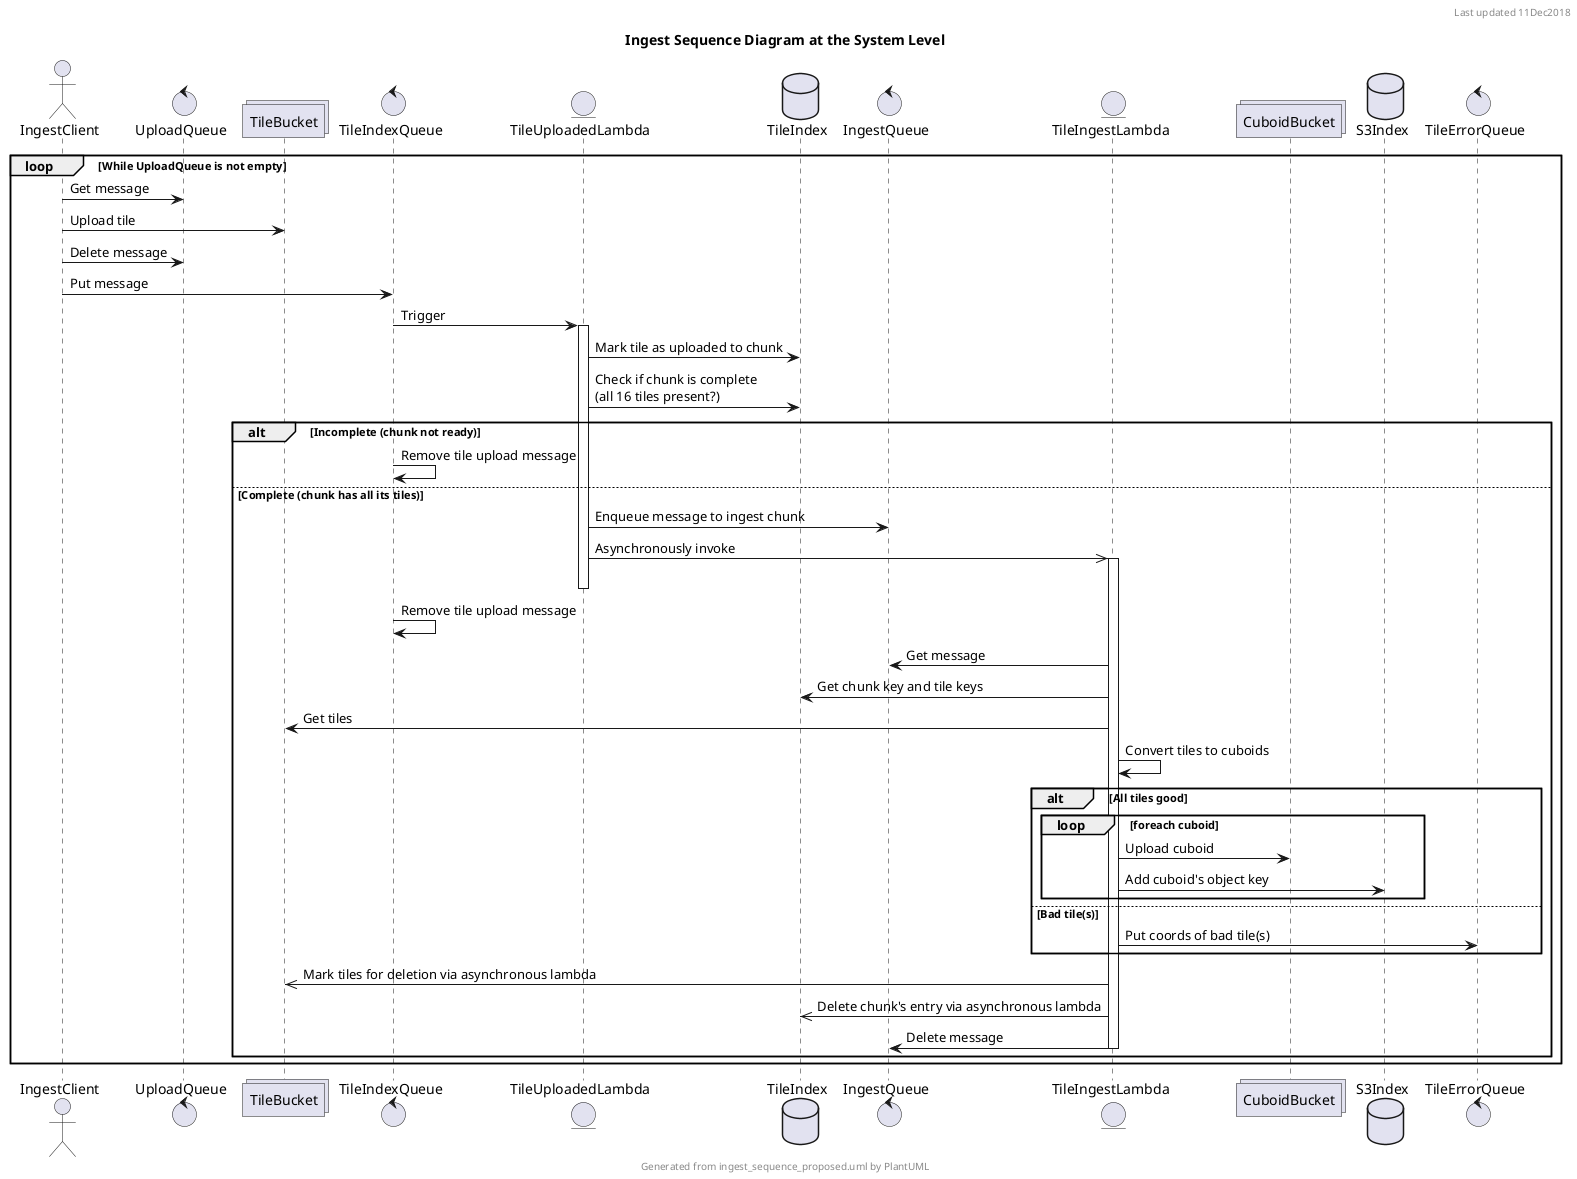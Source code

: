 @startuml

header Last updated 11Dec2018
footer Generated from ingest_sequence_proposed.uml by PlantUML
title Ingest Sequence Diagram at the System Level

actor IngestClient as IC
control UploadQueue as UQ
collections TileBucket as TB
control TileIndexQueue as TIQ
entity TileUploadedLambda as TULamb
database TileIndex as TI
control IngestQueue as IQ
entity TileIngestLambda as TILamb
collections CuboidBucket as CB
database S3Index as SI
control TileErrorQueue as TEQ

loop While UploadQueue is not empty
    IC->UQ: Get message
    IC->TB: Upload tile
    IC->UQ: Delete message
    IC->TIQ: Put message
    TIQ->TULamb: Trigger
    activate TULamb
    TULamb->TI: Mark tile as uploaded to chunk
    TULamb->TI: Check if chunk is complete\n(all 16 tiles present?)
    alt Incomplete (chunk not ready)
        TIQ->TIQ: Remove tile upload message
    else Complete (chunk has all its tiles)
        TULamb->IQ: Enqueue message to ingest chunk 
        TULamb->>TILamb: Asynchronously invoke
        activate TILamb
        deactivate TULamb
        TIQ->TIQ: Remove tile upload message
        TILamb->IQ: Get message
        TILamb->TI: Get chunk key and tile keys
        TILamb->TB: Get tiles
        TILamb->TILamb: Convert tiles to cuboids
        alt All tiles good
            loop foreach cuboid
                TILamb->CB: Upload cuboid
                TILamb->SI: Add cuboid's object key
            end
        else Bad tile(s)
            TILamb->TEQ: Put coords of bad tile(s)
        end
        TILamb->>TB: Mark tiles for deletion via asynchronous lambda
        TILamb->>TI: Delete chunk's entry via asynchronous lambda
        TILamb->IQ: Delete message
        deactivate TILamb
    end
end

@enduml

